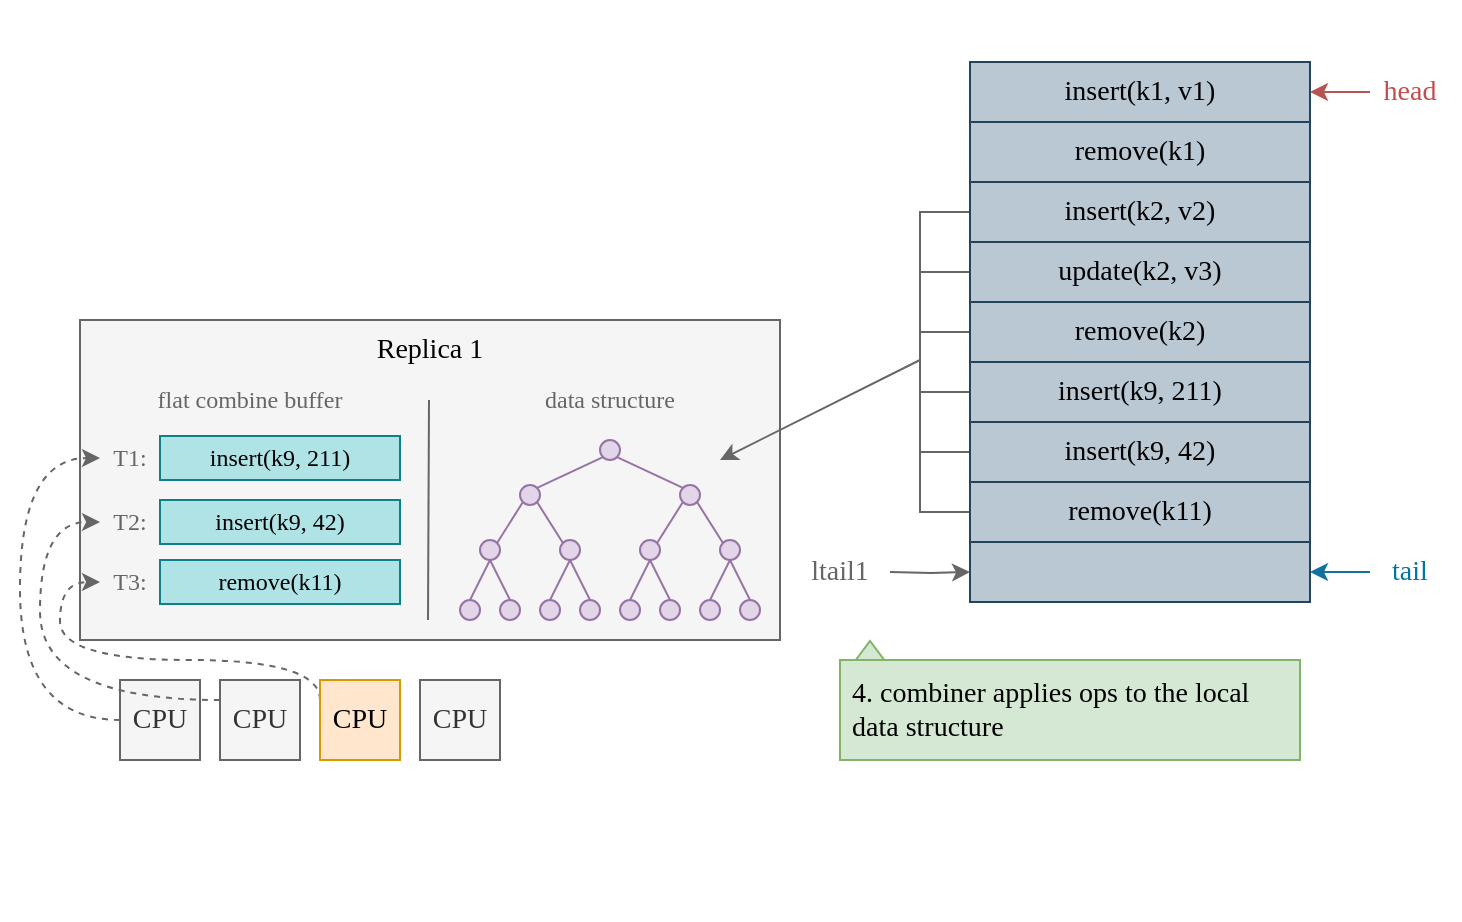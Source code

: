 <mxfile>
    <diagram id="_LHDZrtanYBteQejp4xX" name="第 1 页">
        <mxGraphModel dx="1618" dy="738" grid="1" gridSize="10" guides="1" tooltips="1" connect="1" arrows="1" fold="1" page="1" pageScale="1" pageWidth="827" pageHeight="1169" math="0" shadow="0">
            <root>
                <mxCell id="0"/>
                <mxCell id="1" parent="0"/>
                <mxCell id="132" value="" style="rounded=0;whiteSpace=wrap;html=1;fillColor=none;strokeColor=none;" vertex="1" parent="1">
                    <mxGeometry x="-130" y="20" width="730" height="460" as="geometry"/>
                </mxCell>
                <mxCell id="111" value="" style="triangle;whiteSpace=wrap;html=1;fontFamily=Menlo;fontSize=14;align=left;rotation=-90;fillColor=#d5e8d4;strokeColor=#82b366;" parent="1" vertex="1">
                    <mxGeometry x="300" y="338" width="10" height="15" as="geometry"/>
                </mxCell>
                <mxCell id="9" value="insert(k1, v1)" style="text;html=1;strokeColor=#23445d;fillColor=#bac8d3;align=center;verticalAlign=middle;whiteSpace=wrap;rounded=0;fontSize=14;fontFamily=Menlo;" parent="1" vertex="1">
                    <mxGeometry x="355" y="51" width="170" height="30" as="geometry"/>
                </mxCell>
                <mxCell id="10" value="remove(k1)" style="text;html=1;strokeColor=#23445d;fillColor=#bac8d3;align=center;verticalAlign=middle;whiteSpace=wrap;rounded=0;fontSize=14;fontFamily=Menlo;" parent="1" vertex="1">
                    <mxGeometry x="355" y="81" width="170" height="30" as="geometry"/>
                </mxCell>
                <mxCell id="128" style="edgeStyle=orthogonalEdgeStyle;rounded=0;orthogonalLoop=1;jettySize=auto;html=1;exitX=0;exitY=0.5;exitDx=0;exitDy=0;entryX=0;entryY=0.5;entryDx=0;entryDy=0;endArrow=none;endFill=0;fillColor=#f5f5f5;strokeColor=#666666;" edge="1" parent="1" source="11" target="115">
                    <mxGeometry relative="1" as="geometry">
                        <Array as="points">
                            <mxPoint x="330" y="126"/>
                            <mxPoint x="330" y="276"/>
                        </Array>
                    </mxGeometry>
                </mxCell>
                <mxCell id="11" value="insert(k2, v2)" style="text;html=1;strokeColor=#23445d;fillColor=#bac8d3;align=center;verticalAlign=middle;whiteSpace=wrap;rounded=0;fontSize=14;fontFamily=Menlo;" parent="1" vertex="1">
                    <mxGeometry x="355" y="111" width="170" height="30" as="geometry"/>
                </mxCell>
                <mxCell id="129" style="edgeStyle=orthogonalEdgeStyle;rounded=0;orthogonalLoop=1;jettySize=auto;html=1;exitX=0;exitY=0.5;exitDx=0;exitDy=0;entryX=0;entryY=0.5;entryDx=0;entryDy=0;endArrow=none;endFill=0;fillColor=#f5f5f5;strokeColor=#666666;" edge="1" parent="1" source="12" target="15">
                    <mxGeometry relative="1" as="geometry">
                        <Array as="points">
                            <mxPoint x="330" y="156"/>
                            <mxPoint x="330" y="246"/>
                        </Array>
                    </mxGeometry>
                </mxCell>
                <mxCell id="12" value="update(k2, v3)" style="text;html=1;strokeColor=#23445d;fillColor=#bac8d3;align=center;verticalAlign=middle;whiteSpace=wrap;rounded=0;fontSize=14;fontFamily=Menlo;" parent="1" vertex="1">
                    <mxGeometry x="355" y="141" width="170" height="30" as="geometry"/>
                </mxCell>
                <mxCell id="130" style="edgeStyle=orthogonalEdgeStyle;rounded=0;orthogonalLoop=1;jettySize=auto;html=1;exitX=0;exitY=0.5;exitDx=0;exitDy=0;entryX=0;entryY=0.5;entryDx=0;entryDy=0;endArrow=none;endFill=0;fillColor=#f5f5f5;strokeColor=#666666;" edge="1" parent="1" source="13" target="14">
                    <mxGeometry relative="1" as="geometry">
                        <Array as="points">
                            <mxPoint x="330" y="186"/>
                            <mxPoint x="330" y="216"/>
                        </Array>
                    </mxGeometry>
                </mxCell>
                <mxCell id="13" value="remove(k2)" style="text;html=1;strokeColor=#23445d;fillColor=#bac8d3;align=center;verticalAlign=middle;whiteSpace=wrap;rounded=0;fontSize=14;fontFamily=Menlo;" parent="1" vertex="1">
                    <mxGeometry x="355" y="171" width="170" height="30" as="geometry"/>
                </mxCell>
                <mxCell id="14" value="&lt;span style=&quot;font-size: 14px;&quot;&gt;insert(k9, 211)&lt;/span&gt;" style="text;html=1;strokeColor=#23445d;fillColor=#bac8d3;align=center;verticalAlign=middle;whiteSpace=wrap;rounded=0;fontSize=14;fontFamily=Menlo;labelBackgroundColor=none;" parent="1" vertex="1">
                    <mxGeometry x="355" y="201" width="170" height="30" as="geometry"/>
                </mxCell>
                <mxCell id="15" value="&lt;meta charset=&quot;utf-8&quot; style=&quot;font-size: 14px;&quot;&gt;&lt;span style=&quot;color: rgb(0, 0, 0); font-family: menlo; font-size: 14px; font-style: normal; font-weight: 400; letter-spacing: normal; text-align: center; text-indent: 0px; text-transform: none; word-spacing: 0px; display: inline; float: none;&quot;&gt;insert(k9, 42)&lt;/span&gt;" style="text;html=1;strokeColor=#23445d;fillColor=#bac8d3;align=center;verticalAlign=middle;whiteSpace=wrap;rounded=0;fontSize=14;fontFamily=Menlo;labelBackgroundColor=none;" parent="1" vertex="1">
                    <mxGeometry x="355" y="231" width="170" height="30" as="geometry"/>
                </mxCell>
                <mxCell id="16" value="" style="endArrow=classic;html=1;fillColor=#f8cecc;strokeColor=#b85450;exitX=0;exitY=0.5;exitDx=0;exitDy=0;entryX=1;entryY=0.5;entryDx=0;entryDy=0;" parent="1" source="17" target="9" edge="1">
                    <mxGeometry width="50" height="50" relative="1" as="geometry">
                        <mxPoint x="565" y="66" as="sourcePoint"/>
                        <mxPoint x="565" y="111" as="targetPoint"/>
                    </mxGeometry>
                </mxCell>
                <mxCell id="17" value="head" style="text;html=1;strokeColor=none;fillColor=none;align=center;verticalAlign=middle;whiteSpace=wrap;rounded=0;fontFamily=Menlo;fontSize=14;fontColor=#C64C4C;" parent="1" vertex="1">
                    <mxGeometry x="555" y="56" width="40" height="20" as="geometry"/>
                </mxCell>
                <mxCell id="18" style="edgeStyle=orthogonalEdgeStyle;rounded=0;orthogonalLoop=1;jettySize=auto;html=1;entryX=0;entryY=0.5;entryDx=0;entryDy=0;fontFamily=Menlo;fontSize=14;fontColor=#000000;endArrow=classic;endFill=1;fillColor=#f5f5f5;strokeColor=#666666;" parent="1" edge="1">
                    <mxGeometry relative="1" as="geometry">
                        <mxPoint x="315" y="306" as="sourcePoint"/>
                        <mxPoint x="355.0" y="306" as="targetPoint"/>
                    </mxGeometry>
                </mxCell>
                <mxCell id="20" value="" style="rounded=0;whiteSpace=wrap;html=1;fontFamily=Menlo;fontSize=14;fontColor=#333333;fillColor=#f5f5f5;strokeColor=#666666;" parent="1" vertex="1">
                    <mxGeometry x="-90" y="180" width="350" height="160" as="geometry"/>
                </mxCell>
                <mxCell id="21" value="" style="endArrow=classic;html=1;fillColor=#b1ddf0;strokeColor=#10739e;exitX=0;exitY=0.5;exitDx=0;exitDy=0;entryX=1;entryY=0.5;entryDx=0;entryDy=0;" parent="1" source="22" edge="1">
                    <mxGeometry width="50" height="50" relative="1" as="geometry">
                        <mxPoint x="565" y="306" as="sourcePoint"/>
                        <mxPoint x="525" y="306" as="targetPoint"/>
                    </mxGeometry>
                </mxCell>
                <mxCell id="22" value="tail" style="text;html=1;strokeColor=none;fillColor=none;align=center;verticalAlign=middle;whiteSpace=wrap;rounded=0;fontFamily=Menlo;fontSize=14;fontColor=#0075A2;" parent="1" vertex="1">
                    <mxGeometry x="555" y="296" width="40" height="20" as="geometry"/>
                </mxCell>
                <mxCell id="52" value="Replica 1" style="text;html=1;strokeColor=none;fillColor=none;align=center;verticalAlign=middle;whiteSpace=wrap;rounded=0;fontFamily=Menlo;fontSize=14;" parent="1" vertex="1">
                    <mxGeometry x="-60" y="185" width="290" height="20" as="geometry"/>
                </mxCell>
                <mxCell id="87" value="ltail1" style="text;html=1;strokeColor=none;fillColor=none;align=center;verticalAlign=middle;whiteSpace=wrap;rounded=0;fontFamily=Menlo;fontSize=14;fontColor=#666666;" parent="1" vertex="1">
                    <mxGeometry x="270" y="296" width="40" height="20" as="geometry"/>
                </mxCell>
                <mxCell id="89" value="" style="group" parent="1" vertex="1" connectable="0">
                    <mxGeometry x="100" y="240" width="150" height="90" as="geometry"/>
                </mxCell>
                <mxCell id="25" value="" style="ellipse;whiteSpace=wrap;html=1;aspect=fixed;fontFamily=Menlo;fontSize=14;fillColor=#e1d5e7;strokeColor=#9673a6;" parent="89" vertex="1">
                    <mxGeometry x="70" width="10" height="10" as="geometry"/>
                </mxCell>
                <mxCell id="28" value="" style="ellipse;whiteSpace=wrap;html=1;aspect=fixed;fontFamily=Menlo;fontSize=14;fillColor=#e1d5e7;strokeColor=#9673a6;" parent="89" vertex="1">
                    <mxGeometry x="30" y="22.5" width="10" height="10" as="geometry"/>
                </mxCell>
                <mxCell id="23" style="rounded=0;orthogonalLoop=1;jettySize=auto;html=1;exitX=0;exitY=1;exitDx=0;exitDy=0;entryX=1;entryY=0;entryDx=0;entryDy=0;fontFamily=Menlo;fontSize=14;fontColor=#0075A2;endArrow=none;endFill=0;fillColor=#e1d5e7;strokeColor=#9673a6;" parent="89" source="25" target="28" edge="1">
                    <mxGeometry relative="1" as="geometry"/>
                </mxCell>
                <mxCell id="31" value="" style="ellipse;whiteSpace=wrap;html=1;aspect=fixed;fontFamily=Menlo;fontSize=14;fillColor=#e1d5e7;strokeColor=#9673a6;" parent="89" vertex="1">
                    <mxGeometry x="110" y="22.5" width="10" height="10" as="geometry"/>
                </mxCell>
                <mxCell id="24" style="edgeStyle=none;rounded=0;orthogonalLoop=1;jettySize=auto;html=1;exitX=1;exitY=1;exitDx=0;exitDy=0;entryX=0;entryY=0;entryDx=0;entryDy=0;fontFamily=Menlo;fontSize=14;fontColor=#0075A2;endArrow=none;endFill=0;fillColor=#e1d5e7;strokeColor=#9673a6;" parent="89" source="25" target="31" edge="1">
                    <mxGeometry relative="1" as="geometry"/>
                </mxCell>
                <mxCell id="34" value="" style="ellipse;whiteSpace=wrap;html=1;aspect=fixed;fontFamily=Menlo;fontSize=14;fillColor=#e1d5e7;strokeColor=#9673a6;" parent="89" vertex="1">
                    <mxGeometry x="10" y="50" width="10" height="10" as="geometry"/>
                </mxCell>
                <mxCell id="26" style="edgeStyle=none;rounded=0;orthogonalLoop=1;jettySize=auto;html=1;exitX=0;exitY=1;exitDx=0;exitDy=0;entryX=1;entryY=0;entryDx=0;entryDy=0;fontFamily=Menlo;fontSize=14;fontColor=#0075A2;endArrow=none;endFill=0;fillColor=#e1d5e7;strokeColor=#9673a6;" parent="89" source="28" target="34" edge="1">
                    <mxGeometry relative="1" as="geometry"/>
                </mxCell>
                <mxCell id="37" value="" style="ellipse;whiteSpace=wrap;html=1;aspect=fixed;fontFamily=Menlo;fontSize=14;fillColor=#e1d5e7;strokeColor=#9673a6;" parent="89" vertex="1">
                    <mxGeometry x="50" y="50" width="10" height="10" as="geometry"/>
                </mxCell>
                <mxCell id="27" style="edgeStyle=none;rounded=0;orthogonalLoop=1;jettySize=auto;html=1;exitX=1;exitY=1;exitDx=0;exitDy=0;entryX=0;entryY=0;entryDx=0;entryDy=0;fontFamily=Menlo;fontSize=14;fontColor=#0075A2;endArrow=none;endFill=0;fillColor=#e1d5e7;strokeColor=#9673a6;" parent="89" source="28" target="37" edge="1">
                    <mxGeometry relative="1" as="geometry"/>
                </mxCell>
                <mxCell id="40" value="" style="ellipse;whiteSpace=wrap;html=1;aspect=fixed;fontFamily=Menlo;fontSize=14;fillColor=#e1d5e7;strokeColor=#9673a6;" parent="89" vertex="1">
                    <mxGeometry x="90" y="50" width="10" height="10" as="geometry"/>
                </mxCell>
                <mxCell id="29" style="edgeStyle=none;rounded=0;orthogonalLoop=1;jettySize=auto;html=1;exitX=0;exitY=1;exitDx=0;exitDy=0;entryX=1;entryY=0;entryDx=0;entryDy=0;fontFamily=Menlo;fontSize=14;fontColor=#0075A2;endArrow=none;endFill=0;fillColor=#e1d5e7;strokeColor=#9673a6;" parent="89" source="31" target="40" edge="1">
                    <mxGeometry relative="1" as="geometry"/>
                </mxCell>
                <mxCell id="43" value="" style="ellipse;whiteSpace=wrap;html=1;aspect=fixed;fontFamily=Menlo;fontSize=14;fillColor=#e1d5e7;strokeColor=#9673a6;" parent="89" vertex="1">
                    <mxGeometry x="130" y="50" width="10" height="10" as="geometry"/>
                </mxCell>
                <mxCell id="30" style="edgeStyle=none;rounded=0;orthogonalLoop=1;jettySize=auto;html=1;exitX=1;exitY=1;exitDx=0;exitDy=0;entryX=0;entryY=0;entryDx=0;entryDy=0;fontFamily=Menlo;fontSize=14;fontColor=#0075A2;endArrow=none;endFill=0;fillColor=#e1d5e7;strokeColor=#9673a6;" parent="89" source="31" target="43" edge="1">
                    <mxGeometry relative="1" as="geometry"/>
                </mxCell>
                <mxCell id="44" value="" style="ellipse;whiteSpace=wrap;html=1;aspect=fixed;fontFamily=Menlo;fontSize=14;fillColor=#e1d5e7;strokeColor=#9673a6;" parent="89" vertex="1">
                    <mxGeometry y="80" width="10" height="10" as="geometry"/>
                </mxCell>
                <mxCell id="32" style="edgeStyle=none;rounded=0;orthogonalLoop=1;jettySize=auto;html=1;exitX=0.5;exitY=1;exitDx=0;exitDy=0;entryX=0.5;entryY=0;entryDx=0;entryDy=0;fontFamily=Menlo;fontSize=14;fontColor=#0075A2;endArrow=none;endFill=0;fillColor=#e1d5e7;strokeColor=#9673a6;" parent="89" source="34" target="44" edge="1">
                    <mxGeometry relative="1" as="geometry"/>
                </mxCell>
                <mxCell id="45" value="" style="ellipse;whiteSpace=wrap;html=1;aspect=fixed;fontFamily=Menlo;fontSize=14;fillColor=#e1d5e7;strokeColor=#9673a6;" parent="89" vertex="1">
                    <mxGeometry x="20" y="80" width="10" height="10" as="geometry"/>
                </mxCell>
                <mxCell id="33" style="edgeStyle=none;rounded=0;orthogonalLoop=1;jettySize=auto;html=1;exitX=0.5;exitY=1;exitDx=0;exitDy=0;entryX=0.5;entryY=0;entryDx=0;entryDy=0;fontFamily=Menlo;fontSize=14;fontColor=#0075A2;endArrow=none;endFill=0;fillColor=#e1d5e7;strokeColor=#9673a6;" parent="89" source="34" target="45" edge="1">
                    <mxGeometry relative="1" as="geometry"/>
                </mxCell>
                <mxCell id="46" value="" style="ellipse;whiteSpace=wrap;html=1;aspect=fixed;fontFamily=Menlo;fontSize=14;fillColor=#e1d5e7;strokeColor=#9673a6;" parent="89" vertex="1">
                    <mxGeometry x="40" y="80" width="10" height="10" as="geometry"/>
                </mxCell>
                <mxCell id="35" style="edgeStyle=none;rounded=0;orthogonalLoop=1;jettySize=auto;html=1;exitX=0.5;exitY=1;exitDx=0;exitDy=0;entryX=0.5;entryY=0;entryDx=0;entryDy=0;fontFamily=Menlo;fontSize=14;fontColor=#0075A2;endArrow=none;endFill=0;fillColor=#e1d5e7;strokeColor=#9673a6;" parent="89" source="37" target="46" edge="1">
                    <mxGeometry relative="1" as="geometry"/>
                </mxCell>
                <mxCell id="47" value="" style="ellipse;whiteSpace=wrap;html=1;aspect=fixed;fontFamily=Menlo;fontSize=14;fillColor=#e1d5e7;strokeColor=#9673a6;" parent="89" vertex="1">
                    <mxGeometry x="60" y="80" width="10" height="10" as="geometry"/>
                </mxCell>
                <mxCell id="36" style="edgeStyle=none;rounded=0;orthogonalLoop=1;jettySize=auto;html=1;exitX=0.5;exitY=1;exitDx=0;exitDy=0;entryX=0.5;entryY=0;entryDx=0;entryDy=0;fontFamily=Menlo;fontSize=14;fontColor=#0075A2;endArrow=none;endFill=0;fillColor=#e1d5e7;strokeColor=#9673a6;" parent="89" source="37" target="47" edge="1">
                    <mxGeometry relative="1" as="geometry"/>
                </mxCell>
                <mxCell id="48" value="" style="ellipse;whiteSpace=wrap;html=1;aspect=fixed;fontFamily=Menlo;fontSize=14;fillColor=#e1d5e7;strokeColor=#9673a6;" parent="89" vertex="1">
                    <mxGeometry x="80" y="80" width="10" height="10" as="geometry"/>
                </mxCell>
                <mxCell id="38" style="edgeStyle=none;rounded=0;orthogonalLoop=1;jettySize=auto;html=1;exitX=0.5;exitY=1;exitDx=0;exitDy=0;entryX=0.5;entryY=0;entryDx=0;entryDy=0;fontFamily=Menlo;fontSize=14;fontColor=#0075A2;endArrow=none;endFill=0;fillColor=#e1d5e7;strokeColor=#9673a6;" parent="89" source="40" target="48" edge="1">
                    <mxGeometry relative="1" as="geometry"/>
                </mxCell>
                <mxCell id="49" value="" style="ellipse;whiteSpace=wrap;html=1;aspect=fixed;fontFamily=Menlo;fontSize=14;fillColor=#e1d5e7;strokeColor=#9673a6;" parent="89" vertex="1">
                    <mxGeometry x="100" y="80" width="10" height="10" as="geometry"/>
                </mxCell>
                <mxCell id="39" style="edgeStyle=none;rounded=0;orthogonalLoop=1;jettySize=auto;html=1;exitX=0.5;exitY=1;exitDx=0;exitDy=0;entryX=0.5;entryY=0;entryDx=0;entryDy=0;fontFamily=Menlo;fontSize=14;fontColor=#0075A2;endArrow=none;endFill=0;fillColor=#e1d5e7;strokeColor=#9673a6;" parent="89" source="40" target="49" edge="1">
                    <mxGeometry relative="1" as="geometry"/>
                </mxCell>
                <mxCell id="50" value="" style="ellipse;whiteSpace=wrap;html=1;aspect=fixed;fontFamily=Menlo;fontSize=14;fillColor=#e1d5e7;strokeColor=#9673a6;" parent="89" vertex="1">
                    <mxGeometry x="120" y="80" width="10" height="10" as="geometry"/>
                </mxCell>
                <mxCell id="41" style="edgeStyle=none;rounded=0;orthogonalLoop=1;jettySize=auto;html=1;exitX=0.5;exitY=1;exitDx=0;exitDy=0;entryX=0.5;entryY=0;entryDx=0;entryDy=0;fontFamily=Menlo;fontSize=14;fontColor=#0075A2;endArrow=none;endFill=0;fillColor=#e1d5e7;strokeColor=#9673a6;" parent="89" source="43" target="50" edge="1">
                    <mxGeometry relative="1" as="geometry"/>
                </mxCell>
                <mxCell id="51" value="" style="ellipse;whiteSpace=wrap;html=1;aspect=fixed;fontFamily=Menlo;fontSize=14;fillColor=#e1d5e7;strokeColor=#9673a6;" parent="89" vertex="1">
                    <mxGeometry x="140" y="80" width="10" height="10" as="geometry"/>
                </mxCell>
                <mxCell id="42" style="edgeStyle=none;rounded=0;orthogonalLoop=1;jettySize=auto;html=1;exitX=0.5;exitY=1;exitDx=0;exitDy=0;entryX=0.5;entryY=0;entryDx=0;entryDy=0;fontFamily=Menlo;fontSize=14;fontColor=#0075A2;endArrow=none;endFill=0;fillColor=#e1d5e7;strokeColor=#9673a6;" parent="89" source="43" target="51" edge="1">
                    <mxGeometry relative="1" as="geometry"/>
                </mxCell>
                <mxCell id="90" value="data structure" style="text;html=1;strokeColor=none;fillColor=none;align=center;verticalAlign=middle;whiteSpace=wrap;rounded=0;fontFamily=Menlo;fontSize=12;fontColor=#666666;" parent="1" vertex="1">
                    <mxGeometry x="100" y="210" width="150" height="20" as="geometry"/>
                </mxCell>
                <mxCell id="91" value="flat combine buffer" style="text;html=1;strokeColor=none;fillColor=none;align=center;verticalAlign=middle;whiteSpace=wrap;rounded=0;fontFamily=Menlo;fontSize=12;fontColor=#666666;" parent="1" vertex="1">
                    <mxGeometry x="-80" y="210" width="150" height="20" as="geometry"/>
                </mxCell>
                <mxCell id="104" style="edgeStyle=orthogonalEdgeStyle;rounded=0;orthogonalLoop=1;jettySize=auto;html=1;exitX=0;exitY=0.5;exitDx=0;exitDy=0;entryX=0;entryY=0.5;entryDx=0;entryDy=0;fontFamily=Menlo;fontSize=12;fontColor=#666666;curved=1;fillColor=#f5f5f5;strokeColor=#666666;dashed=1;" parent="1" source="92" target="99" edge="1">
                    <mxGeometry relative="1" as="geometry">
                        <Array as="points">
                            <mxPoint x="-120" y="380"/>
                            <mxPoint x="-120" y="249"/>
                        </Array>
                    </mxGeometry>
                </mxCell>
                <mxCell id="92" value="CPU" style="rounded=0;whiteSpace=wrap;html=1;fontSize=14;fontColor=#333333;fontFamily=Menlo;fillColor=#f5f5f5;strokeColor=#666666;" parent="1" vertex="1">
                    <mxGeometry x="-70" y="360" width="40" height="40" as="geometry"/>
                </mxCell>
                <mxCell id="105" style="edgeStyle=orthogonalEdgeStyle;curved=1;rounded=0;orthogonalLoop=1;jettySize=auto;html=1;exitX=0;exitY=0.25;exitDx=0;exitDy=0;entryX=0;entryY=0.5;entryDx=0;entryDy=0;fontFamily=Menlo;fontSize=12;fontColor=#666666;fillColor=#f5f5f5;strokeColor=#666666;dashed=1;" parent="1" source="93" target="101" edge="1">
                    <mxGeometry relative="1" as="geometry">
                        <Array as="points">
                            <mxPoint x="-110" y="370"/>
                            <mxPoint x="-110" y="281"/>
                        </Array>
                    </mxGeometry>
                </mxCell>
                <mxCell id="93" value="CPU" style="rounded=0;whiteSpace=wrap;html=1;fontSize=14;fontColor=#333333;fontFamily=Menlo;fillColor=#f5f5f5;strokeColor=#666666;" parent="1" vertex="1">
                    <mxGeometry x="-20" y="360" width="40" height="40" as="geometry"/>
                </mxCell>
                <mxCell id="106" style="edgeStyle=orthogonalEdgeStyle;curved=1;rounded=0;orthogonalLoop=1;jettySize=auto;html=1;exitX=0;exitY=0.25;exitDx=0;exitDy=0;entryX=0;entryY=0.5;entryDx=0;entryDy=0;dashed=1;fontFamily=Menlo;fontSize=12;fontColor=#666666;fillColor=#f5f5f5;strokeColor=#666666;" parent="1" source="96" target="103" edge="1">
                    <mxGeometry relative="1" as="geometry">
                        <Array as="points">
                            <mxPoint x="30" y="350"/>
                            <mxPoint x="-100" y="350"/>
                            <mxPoint x="-100" y="311"/>
                        </Array>
                    </mxGeometry>
                </mxCell>
                <mxCell id="96" value="CPU" style="rounded=0;whiteSpace=wrap;html=1;fontSize=14;fontFamily=Menlo;fillColor=#ffe6cc;strokeColor=#d79b00;" parent="1" vertex="1">
                    <mxGeometry x="30" y="360" width="40" height="40" as="geometry"/>
                </mxCell>
                <mxCell id="97" value="CPU" style="rounded=0;whiteSpace=wrap;html=1;fontSize=14;fontColor=#333333;fontFamily=Menlo;fillColor=#f5f5f5;strokeColor=#666666;" parent="1" vertex="1">
                    <mxGeometry x="80" y="360" width="40" height="40" as="geometry"/>
                </mxCell>
                <mxCell id="98" value="insert(k9, 211)" style="rounded=0;whiteSpace=wrap;html=1;fontFamily=Menlo;fontSize=12;fillColor=#b0e3e6;strokeColor=#0e8088;" parent="1" vertex="1">
                    <mxGeometry x="-50" y="238" width="120" height="22" as="geometry"/>
                </mxCell>
                <mxCell id="99" value="T1:" style="text;html=1;strokeColor=none;fillColor=none;align=center;verticalAlign=middle;whiteSpace=wrap;rounded=0;fontFamily=Menlo;fontSize=12;fontColor=#666666;" parent="1" vertex="1">
                    <mxGeometry x="-80" y="239" width="30" height="20" as="geometry"/>
                </mxCell>
                <mxCell id="100" value="insert(k9, 42)" style="rounded=0;whiteSpace=wrap;html=1;fontFamily=Menlo;fontSize=12;fillColor=#b0e3e6;strokeColor=#0e8088;" parent="1" vertex="1">
                    <mxGeometry x="-50" y="270" width="120" height="22" as="geometry"/>
                </mxCell>
                <mxCell id="101" value="T2:" style="text;html=1;strokeColor=none;fillColor=none;align=center;verticalAlign=middle;whiteSpace=wrap;rounded=0;fontFamily=Menlo;fontSize=12;fontColor=#666666;" parent="1" vertex="1">
                    <mxGeometry x="-80" y="271" width="30" height="20" as="geometry"/>
                </mxCell>
                <mxCell id="102" value="remove(k11)" style="rounded=0;whiteSpace=wrap;html=1;fontFamily=Menlo;fontSize=12;fillColor=#b0e3e6;strokeColor=#0e8088;" parent="1" vertex="1">
                    <mxGeometry x="-50" y="300" width="120" height="22" as="geometry"/>
                </mxCell>
                <mxCell id="103" value="T3:" style="text;html=1;strokeColor=none;fillColor=none;align=center;verticalAlign=middle;whiteSpace=wrap;rounded=0;fontFamily=Menlo;fontSize=12;fontColor=#666666;" parent="1" vertex="1">
                    <mxGeometry x="-80" y="301" width="30" height="20" as="geometry"/>
                </mxCell>
                <mxCell id="107" value="" style="endArrow=none;html=1;fontFamily=Menlo;fontSize=12;fontColor=#666666;fillColor=#f5f5f5;strokeColor=#666666;" parent="1" edge="1">
                    <mxGeometry width="50" height="50" relative="1" as="geometry">
                        <mxPoint x="84" y="330" as="sourcePoint"/>
                        <mxPoint x="84.5" y="220" as="targetPoint"/>
                    </mxGeometry>
                </mxCell>
                <mxCell id="109" value="4. combiner applies ops to the local data structure" style="rounded=0;whiteSpace=wrap;html=1;fontFamily=Menlo;fontSize=14;fillColor=#d5e8d4;strokeColor=#82b366;align=left;spacingLeft=4;spacingRight=4;spacingTop=0;spacingBottom=0;" parent="1" vertex="1">
                    <mxGeometry x="290" y="350" width="230" height="50" as="geometry"/>
                </mxCell>
                <mxCell id="115" value="&lt;meta charset=&quot;utf-8&quot; style=&quot;font-size: 14px;&quot;&gt;&lt;span style=&quot;color: rgb(0, 0, 0); font-family: menlo; font-size: 14px; font-style: normal; font-weight: 400; letter-spacing: normal; text-align: center; text-indent: 0px; text-transform: none; word-spacing: 0px; display: inline; float: none;&quot;&gt;remove(k11)&lt;/span&gt;" style="text;html=1;strokeColor=#23445d;fillColor=#bac8d3;align=center;verticalAlign=middle;whiteSpace=wrap;rounded=0;fontSize=14;fontFamily=Menlo;labelBackgroundColor=none;" parent="1" vertex="1">
                    <mxGeometry x="355" y="261" width="170" height="30" as="geometry"/>
                </mxCell>
                <mxCell id="116" value="" style="text;html=1;strokeColor=#23445d;fillColor=#bac8d3;align=center;verticalAlign=middle;whiteSpace=wrap;rounded=0;fontSize=14;fontFamily=Menlo;" parent="1" vertex="1">
                    <mxGeometry x="355" y="291" width="170" height="30" as="geometry"/>
                </mxCell>
                <mxCell id="131" value="" style="endArrow=classic;html=1;fillColor=#f5f5f5;strokeColor=#666666;" edge="1" parent="1">
                    <mxGeometry width="50" height="50" relative="1" as="geometry">
                        <mxPoint x="330" y="200" as="sourcePoint"/>
                        <mxPoint x="230" y="250" as="targetPoint"/>
                    </mxGeometry>
                </mxCell>
            </root>
        </mxGraphModel>
    </diagram>
</mxfile>